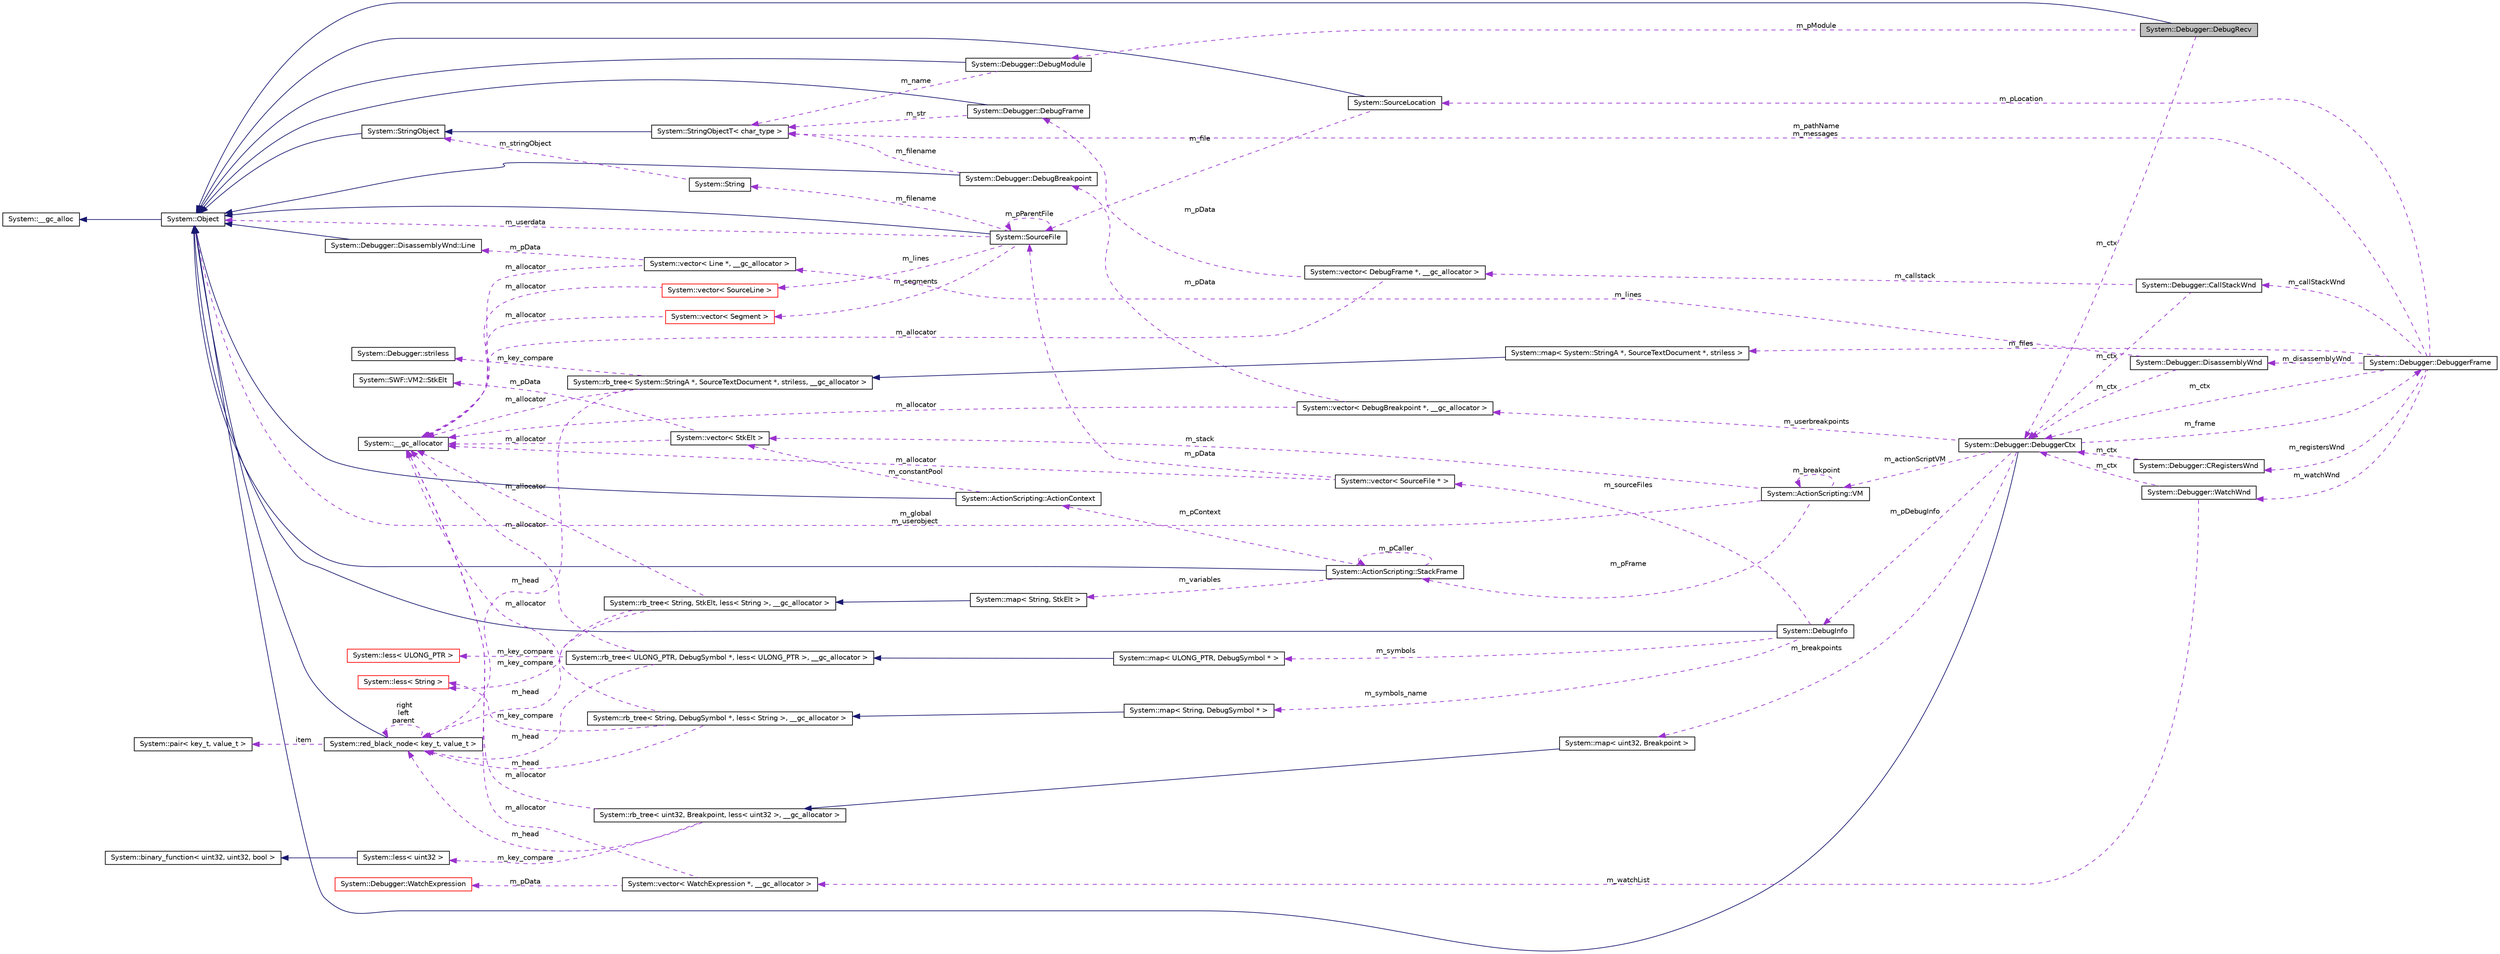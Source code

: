 digraph G
{
  edge [fontname="Helvetica",fontsize="10",labelfontname="Helvetica",labelfontsize="10"];
  node [fontname="Helvetica",fontsize="10",shape=record];
  rankdir="LR";
  Node1 [label="System::Debugger::DebugRecv",height=0.2,width=0.4,color="black", fillcolor="grey75", style="filled" fontcolor="black"];
  Node2 -> Node1 [dir="back",color="midnightblue",fontsize="10",style="solid",fontname="Helvetica"];
  Node2 [label="System::Object",height=0.2,width=0.4,color="black", fillcolor="white", style="filled",URL="$class_system_1_1_object.html"];
  Node3 -> Node2 [dir="back",color="midnightblue",fontsize="10",style="solid",fontname="Helvetica"];
  Node3 [label="System::__gc_alloc",height=0.2,width=0.4,color="black", fillcolor="white", style="filled",URL="$class_system_1_1____gc__alloc.html"];
  Node4 -> Node1 [dir="back",color="darkorchid3",fontsize="10",style="dashed",label=" m_pModule" ,fontname="Helvetica"];
  Node4 [label="System::Debugger::DebugModule",height=0.2,width=0.4,color="black", fillcolor="white", style="filled",URL="$class_system_1_1_debugger_1_1_debug_module.html"];
  Node2 -> Node4 [dir="back",color="midnightblue",fontsize="10",style="solid",fontname="Helvetica"];
  Node5 -> Node4 [dir="back",color="darkorchid3",fontsize="10",style="dashed",label=" m_name" ,fontname="Helvetica"];
  Node5 [label="System::StringObjectT\< char_type \>",height=0.2,width=0.4,color="black", fillcolor="white", style="filled",URL="$class_system_1_1_string_object_t.html"];
  Node6 -> Node5 [dir="back",color="midnightblue",fontsize="10",style="solid",fontname="Helvetica"];
  Node6 [label="System::StringObject",height=0.2,width=0.4,color="black", fillcolor="white", style="filled",URL="$class_system_1_1_string_object.html"];
  Node2 -> Node6 [dir="back",color="midnightblue",fontsize="10",style="solid",fontname="Helvetica"];
  Node7 -> Node1 [dir="back",color="darkorchid3",fontsize="10",style="dashed",label=" m_ctx" ,fontname="Helvetica"];
  Node7 [label="System::Debugger::DebuggerCtx",height=0.2,width=0.4,color="black", fillcolor="white", style="filled",URL="$class_system_1_1_debugger_1_1_debugger_ctx.html"];
  Node2 -> Node7 [dir="back",color="midnightblue",fontsize="10",style="solid",fontname="Helvetica"];
  Node8 -> Node7 [dir="back",color="darkorchid3",fontsize="10",style="dashed",label=" m_userbreakpoints" ,fontname="Helvetica"];
  Node8 [label="System::vector\< DebugBreakpoint *, __gc_allocator \>",height=0.2,width=0.4,color="black", fillcolor="white", style="filled",URL="$class_system_1_1vector.html"];
  Node9 -> Node8 [dir="back",color="darkorchid3",fontsize="10",style="dashed",label=" m_allocator" ,fontname="Helvetica"];
  Node9 [label="System::__gc_allocator",height=0.2,width=0.4,color="black", fillcolor="white", style="filled",URL="$class_system_1_1____gc__allocator.html"];
  Node10 -> Node8 [dir="back",color="darkorchid3",fontsize="10",style="dashed",label=" m_pData" ,fontname="Helvetica"];
  Node10 [label="System::Debugger::DebugBreakpoint",height=0.2,width=0.4,color="black", fillcolor="white", style="filled",URL="$class_system_1_1_debugger_1_1_debug_breakpoint.html"];
  Node2 -> Node10 [dir="back",color="midnightblue",fontsize="10",style="solid",fontname="Helvetica"];
  Node5 -> Node10 [dir="back",color="darkorchid3",fontsize="10",style="dashed",label=" m_filename" ,fontname="Helvetica"];
  Node11 -> Node7 [dir="back",color="darkorchid3",fontsize="10",style="dashed",label=" m_pDebugInfo" ,fontname="Helvetica"];
  Node11 [label="System::DebugInfo",height=0.2,width=0.4,color="black", fillcolor="white", style="filled",URL="$class_system_1_1_debug_info.html"];
  Node2 -> Node11 [dir="back",color="midnightblue",fontsize="10",style="solid",fontname="Helvetica"];
  Node12 -> Node11 [dir="back",color="darkorchid3",fontsize="10",style="dashed",label=" m_symbols_name" ,fontname="Helvetica"];
  Node12 [label="System::map\< String, DebugSymbol * \>",height=0.2,width=0.4,color="black", fillcolor="white", style="filled",URL="$class_system_1_1map.html"];
  Node13 -> Node12 [dir="back",color="midnightblue",fontsize="10",style="solid",fontname="Helvetica"];
  Node13 [label="System::rb_tree\< String, DebugSymbol *, less\< String \>, __gc_allocator \>",height=0.2,width=0.4,color="black", fillcolor="white", style="filled",URL="$class_system_1_1rb__tree.html"];
  Node9 -> Node13 [dir="back",color="darkorchid3",fontsize="10",style="dashed",label=" m_allocator" ,fontname="Helvetica"];
  Node14 -> Node13 [dir="back",color="darkorchid3",fontsize="10",style="dashed",label=" m_key_compare" ,fontname="Helvetica"];
  Node14 [label="System::less\< String \>",height=0.2,width=0.4,color="red", fillcolor="white", style="filled",URL="$class_system_1_1less_3_01_string_01_4.html"];
  Node15 -> Node13 [dir="back",color="darkorchid3",fontsize="10",style="dashed",label=" m_head" ,fontname="Helvetica"];
  Node15 [label="System::red_black_node\< key_t, value_t \>",height=0.2,width=0.4,color="black", fillcolor="white", style="filled",URL="$class_system_1_1red__black__node.html"];
  Node2 -> Node15 [dir="back",color="midnightblue",fontsize="10",style="solid",fontname="Helvetica"];
  Node15 -> Node15 [dir="back",color="darkorchid3",fontsize="10",style="dashed",label=" right\nleft\nparent" ,fontname="Helvetica"];
  Node16 -> Node15 [dir="back",color="darkorchid3",fontsize="10",style="dashed",label=" item" ,fontname="Helvetica"];
  Node16 [label="System::pair\< key_t, value_t \>",height=0.2,width=0.4,color="black", fillcolor="white", style="filled",URL="$class_system_1_1pair.html"];
  Node17 -> Node11 [dir="back",color="darkorchid3",fontsize="10",style="dashed",label=" m_symbols" ,fontname="Helvetica"];
  Node17 [label="System::map\< ULONG_PTR, DebugSymbol * \>",height=0.2,width=0.4,color="black", fillcolor="white", style="filled",URL="$class_system_1_1map.html"];
  Node18 -> Node17 [dir="back",color="midnightblue",fontsize="10",style="solid",fontname="Helvetica"];
  Node18 [label="System::rb_tree\< ULONG_PTR, DebugSymbol *, less\< ULONG_PTR \>, __gc_allocator \>",height=0.2,width=0.4,color="black", fillcolor="white", style="filled",URL="$class_system_1_1rb__tree.html"];
  Node9 -> Node18 [dir="back",color="darkorchid3",fontsize="10",style="dashed",label=" m_allocator" ,fontname="Helvetica"];
  Node19 -> Node18 [dir="back",color="darkorchid3",fontsize="10",style="dashed",label=" m_key_compare" ,fontname="Helvetica"];
  Node19 [label="System::less\< ULONG_PTR \>",height=0.2,width=0.4,color="red", fillcolor="white", style="filled",URL="$class_system_1_1less.html"];
  Node15 -> Node18 [dir="back",color="darkorchid3",fontsize="10",style="dashed",label=" m_head" ,fontname="Helvetica"];
  Node20 -> Node11 [dir="back",color="darkorchid3",fontsize="10",style="dashed",label=" m_sourceFiles" ,fontname="Helvetica"];
  Node20 [label="System::vector\< SourceFile * \>",height=0.2,width=0.4,color="black", fillcolor="white", style="filled",URL="$class_system_1_1vector.html"];
  Node21 -> Node20 [dir="back",color="darkorchid3",fontsize="10",style="dashed",label=" m_pData" ,fontname="Helvetica"];
  Node21 [label="System::SourceFile",height=0.2,width=0.4,color="black", fillcolor="white", style="filled",URL="$class_system_1_1_source_file.html"];
  Node2 -> Node21 [dir="back",color="midnightblue",fontsize="10",style="solid",fontname="Helvetica"];
  Node21 -> Node21 [dir="back",color="darkorchid3",fontsize="10",style="dashed",label=" m_pParentFile" ,fontname="Helvetica"];
  Node22 -> Node21 [dir="back",color="darkorchid3",fontsize="10",style="dashed",label=" m_segments" ,fontname="Helvetica"];
  Node22 [label="System::vector\< Segment \>",height=0.2,width=0.4,color="red", fillcolor="white", style="filled",URL="$class_system_1_1vector.html"];
  Node9 -> Node22 [dir="back",color="darkorchid3",fontsize="10",style="dashed",label=" m_allocator" ,fontname="Helvetica"];
  Node23 -> Node21 [dir="back",color="darkorchid3",fontsize="10",style="dashed",label=" m_lines" ,fontname="Helvetica"];
  Node23 [label="System::vector\< SourceLine \>",height=0.2,width=0.4,color="red", fillcolor="white", style="filled",URL="$class_system_1_1vector.html"];
  Node9 -> Node23 [dir="back",color="darkorchid3",fontsize="10",style="dashed",label=" m_allocator" ,fontname="Helvetica"];
  Node24 -> Node21 [dir="back",color="darkorchid3",fontsize="10",style="dashed",label=" m_filename" ,fontname="Helvetica"];
  Node24 [label="System::String",height=0.2,width=0.4,color="black", fillcolor="white", style="filled",URL="$class_system_1_1_string.html"];
  Node6 -> Node24 [dir="back",color="darkorchid3",fontsize="10",style="dashed",label=" m_stringObject" ,fontname="Helvetica"];
  Node2 -> Node21 [dir="back",color="darkorchid3",fontsize="10",style="dashed",label=" m_userdata" ,fontname="Helvetica"];
  Node9 -> Node20 [dir="back",color="darkorchid3",fontsize="10",style="dashed",label=" m_allocator" ,fontname="Helvetica"];
  Node25 -> Node7 [dir="back",color="darkorchid3",fontsize="10",style="dashed",label=" m_actionScriptVM" ,fontname="Helvetica"];
  Node25 [label="System::ActionScripting::VM",height=0.2,width=0.4,color="black", fillcolor="white", style="filled",URL="$class_system_1_1_action_scripting_1_1_v_m.html"];
  Node26 -> Node25 [dir="back",color="darkorchid3",fontsize="10",style="dashed",label=" m_stack" ,fontname="Helvetica"];
  Node26 [label="System::vector\< StkElt \>",height=0.2,width=0.4,color="black", fillcolor="white", style="filled",URL="$class_system_1_1vector.html"];
  Node9 -> Node26 [dir="back",color="darkorchid3",fontsize="10",style="dashed",label=" m_allocator" ,fontname="Helvetica"];
  Node27 -> Node26 [dir="back",color="darkorchid3",fontsize="10",style="dashed",label=" m_pData" ,fontname="Helvetica"];
  Node27 [label="System::SWF::VM2::StkElt",height=0.2,width=0.4,color="black", fillcolor="white", style="filled",URL="$class_system_1_1_s_w_f_1_1_v_m2_1_1_stk_elt.html"];
  Node25 -> Node25 [dir="back",color="darkorchid3",fontsize="10",style="dashed",label=" m_breakpoint" ,fontname="Helvetica"];
  Node28 -> Node25 [dir="back",color="darkorchid3",fontsize="10",style="dashed",label=" m_pFrame" ,fontname="Helvetica"];
  Node28 [label="System::ActionScripting::StackFrame",height=0.2,width=0.4,color="black", fillcolor="white", style="filled",URL="$class_system_1_1_action_scripting_1_1_stack_frame.html"];
  Node2 -> Node28 [dir="back",color="midnightblue",fontsize="10",style="solid",fontname="Helvetica"];
  Node29 -> Node28 [dir="back",color="darkorchid3",fontsize="10",style="dashed",label=" m_pContext" ,fontname="Helvetica"];
  Node29 [label="System::ActionScripting::ActionContext",height=0.2,width=0.4,color="black", fillcolor="white", style="filled",URL="$class_system_1_1_action_scripting_1_1_action_context.html"];
  Node2 -> Node29 [dir="back",color="midnightblue",fontsize="10",style="solid",fontname="Helvetica"];
  Node26 -> Node29 [dir="back",color="darkorchid3",fontsize="10",style="dashed",label=" m_constantPool" ,fontname="Helvetica"];
  Node30 -> Node28 [dir="back",color="darkorchid3",fontsize="10",style="dashed",label=" m_variables" ,fontname="Helvetica"];
  Node30 [label="System::map\< String, StkElt \>",height=0.2,width=0.4,color="black", fillcolor="white", style="filled",URL="$class_system_1_1map.html"];
  Node31 -> Node30 [dir="back",color="midnightblue",fontsize="10",style="solid",fontname="Helvetica"];
  Node31 [label="System::rb_tree\< String, StkElt, less\< String \>, __gc_allocator \>",height=0.2,width=0.4,color="black", fillcolor="white", style="filled",URL="$class_system_1_1rb__tree.html"];
  Node9 -> Node31 [dir="back",color="darkorchid3",fontsize="10",style="dashed",label=" m_allocator" ,fontname="Helvetica"];
  Node14 -> Node31 [dir="back",color="darkorchid3",fontsize="10",style="dashed",label=" m_key_compare" ,fontname="Helvetica"];
  Node15 -> Node31 [dir="back",color="darkorchid3",fontsize="10",style="dashed",label=" m_head" ,fontname="Helvetica"];
  Node28 -> Node28 [dir="back",color="darkorchid3",fontsize="10",style="dashed",label=" m_pCaller" ,fontname="Helvetica"];
  Node2 -> Node25 [dir="back",color="darkorchid3",fontsize="10",style="dashed",label=" m_global\nm_userobject" ,fontname="Helvetica"];
  Node32 -> Node7 [dir="back",color="darkorchid3",fontsize="10",style="dashed",label=" m_frame" ,fontname="Helvetica"];
  Node32 [label="System::Debugger::DebuggerFrame",height=0.2,width=0.4,color="black", fillcolor="white", style="filled",URL="$class_system_1_1_debugger_1_1_debugger_frame.html"];
  Node33 -> Node32 [dir="back",color="darkorchid3",fontsize="10",style="dashed",label=" m_disassemblyWnd" ,fontname="Helvetica"];
  Node33 [label="System::Debugger::DisassemblyWnd",height=0.2,width=0.4,color="black", fillcolor="white", style="filled",URL="$class_system_1_1_debugger_1_1_disassembly_wnd.html"];
  Node34 -> Node33 [dir="back",color="darkorchid3",fontsize="10",style="dashed",label=" m_lines" ,fontname="Helvetica"];
  Node34 [label="System::vector\< Line *, __gc_allocator \>",height=0.2,width=0.4,color="black", fillcolor="white", style="filled",URL="$class_system_1_1vector.html"];
  Node9 -> Node34 [dir="back",color="darkorchid3",fontsize="10",style="dashed",label=" m_allocator" ,fontname="Helvetica"];
  Node35 -> Node34 [dir="back",color="darkorchid3",fontsize="10",style="dashed",label=" m_pData" ,fontname="Helvetica"];
  Node35 [label="System::Debugger::DisassemblyWnd::Line",height=0.2,width=0.4,color="black", fillcolor="white", style="filled",URL="$class_system_1_1_debugger_1_1_disassembly_wnd_1_1_line.html"];
  Node2 -> Node35 [dir="back",color="midnightblue",fontsize="10",style="solid",fontname="Helvetica"];
  Node7 -> Node33 [dir="back",color="darkorchid3",fontsize="10",style="dashed",label=" m_ctx" ,fontname="Helvetica"];
  Node36 -> Node32 [dir="back",color="darkorchid3",fontsize="10",style="dashed",label=" m_pLocation" ,fontname="Helvetica"];
  Node36 [label="System::SourceLocation",height=0.2,width=0.4,color="black", fillcolor="white", style="filled",URL="$class_system_1_1_source_location.html"];
  Node2 -> Node36 [dir="back",color="midnightblue",fontsize="10",style="solid",fontname="Helvetica"];
  Node21 -> Node36 [dir="back",color="darkorchid3",fontsize="10",style="dashed",label=" m_file" ,fontname="Helvetica"];
  Node37 -> Node32 [dir="back",color="darkorchid3",fontsize="10",style="dashed",label=" m_files" ,fontname="Helvetica"];
  Node37 [label="System::map\< System::StringA *, SourceTextDocument *, striless \>",height=0.2,width=0.4,color="black", fillcolor="white", style="filled",URL="$class_system_1_1map.html"];
  Node38 -> Node37 [dir="back",color="midnightblue",fontsize="10",style="solid",fontname="Helvetica"];
  Node38 [label="System::rb_tree\< System::StringA *, SourceTextDocument *, striless, __gc_allocator \>",height=0.2,width=0.4,color="black", fillcolor="white", style="filled",URL="$class_system_1_1rb__tree.html"];
  Node39 -> Node38 [dir="back",color="darkorchid3",fontsize="10",style="dashed",label=" m_key_compare" ,fontname="Helvetica"];
  Node39 [label="System::Debugger::striless",height=0.2,width=0.4,color="black", fillcolor="white", style="filled",URL="$class_system_1_1_debugger_1_1striless.html"];
  Node9 -> Node38 [dir="back",color="darkorchid3",fontsize="10",style="dashed",label=" m_allocator" ,fontname="Helvetica"];
  Node15 -> Node38 [dir="back",color="darkorchid3",fontsize="10",style="dashed",label=" m_head" ,fontname="Helvetica"];
  Node40 -> Node32 [dir="back",color="darkorchid3",fontsize="10",style="dashed",label=" m_callStackWnd" ,fontname="Helvetica"];
  Node40 [label="System::Debugger::CallStackWnd",height=0.2,width=0.4,color="black", fillcolor="white", style="filled",URL="$class_system_1_1_debugger_1_1_call_stack_wnd.html"];
  Node41 -> Node40 [dir="back",color="darkorchid3",fontsize="10",style="dashed",label=" m_callstack" ,fontname="Helvetica"];
  Node41 [label="System::vector\< DebugFrame *, __gc_allocator \>",height=0.2,width=0.4,color="black", fillcolor="white", style="filled",URL="$class_system_1_1vector.html"];
  Node9 -> Node41 [dir="back",color="darkorchid3",fontsize="10",style="dashed",label=" m_allocator" ,fontname="Helvetica"];
  Node42 -> Node41 [dir="back",color="darkorchid3",fontsize="10",style="dashed",label=" m_pData" ,fontname="Helvetica"];
  Node42 [label="System::Debugger::DebugFrame",height=0.2,width=0.4,color="black", fillcolor="white", style="filled",URL="$class_system_1_1_debugger_1_1_debug_frame.html"];
  Node2 -> Node42 [dir="back",color="midnightblue",fontsize="10",style="solid",fontname="Helvetica"];
  Node5 -> Node42 [dir="back",color="darkorchid3",fontsize="10",style="dashed",label=" m_str" ,fontname="Helvetica"];
  Node7 -> Node40 [dir="back",color="darkorchid3",fontsize="10",style="dashed",label=" m_ctx" ,fontname="Helvetica"];
  Node43 -> Node32 [dir="back",color="darkorchid3",fontsize="10",style="dashed",label=" m_registersWnd" ,fontname="Helvetica"];
  Node43 [label="System::Debugger::CRegistersWnd",height=0.2,width=0.4,color="black", fillcolor="white", style="filled",URL="$class_system_1_1_debugger_1_1_c_registers_wnd.html"];
  Node7 -> Node43 [dir="back",color="darkorchid3",fontsize="10",style="dashed",label=" m_ctx" ,fontname="Helvetica"];
  Node7 -> Node32 [dir="back",color="darkorchid3",fontsize="10",style="dashed",label=" m_ctx" ,fontname="Helvetica"];
  Node44 -> Node32 [dir="back",color="darkorchid3",fontsize="10",style="dashed",label=" m_watchWnd" ,fontname="Helvetica"];
  Node44 [label="System::Debugger::WatchWnd",height=0.2,width=0.4,color="black", fillcolor="white", style="filled",URL="$class_system_1_1_debugger_1_1_watch_wnd.html"];
  Node45 -> Node44 [dir="back",color="darkorchid3",fontsize="10",style="dashed",label=" m_watchList" ,fontname="Helvetica"];
  Node45 [label="System::vector\< WatchExpression *, __gc_allocator \>",height=0.2,width=0.4,color="black", fillcolor="white", style="filled",URL="$class_system_1_1vector.html"];
  Node46 -> Node45 [dir="back",color="darkorchid3",fontsize="10",style="dashed",label=" m_pData" ,fontname="Helvetica"];
  Node46 [label="System::Debugger::WatchExpression",height=0.2,width=0.4,color="red", fillcolor="white", style="filled",URL="$class_system_1_1_debugger_1_1_watch_expression.html"];
  Node9 -> Node45 [dir="back",color="darkorchid3",fontsize="10",style="dashed",label=" m_allocator" ,fontname="Helvetica"];
  Node7 -> Node44 [dir="back",color="darkorchid3",fontsize="10",style="dashed",label=" m_ctx" ,fontname="Helvetica"];
  Node5 -> Node32 [dir="back",color="darkorchid3",fontsize="10",style="dashed",label=" m_pathName\nm_messages" ,fontname="Helvetica"];
  Node47 -> Node7 [dir="back",color="darkorchid3",fontsize="10",style="dashed",label=" m_breakpoints" ,fontname="Helvetica"];
  Node47 [label="System::map\< uint32, Breakpoint \>",height=0.2,width=0.4,color="black", fillcolor="white", style="filled",URL="$class_system_1_1map.html"];
  Node48 -> Node47 [dir="back",color="midnightblue",fontsize="10",style="solid",fontname="Helvetica"];
  Node48 [label="System::rb_tree\< uint32, Breakpoint, less\< uint32 \>, __gc_allocator \>",height=0.2,width=0.4,color="black", fillcolor="white", style="filled",URL="$class_system_1_1rb__tree.html"];
  Node9 -> Node48 [dir="back",color="darkorchid3",fontsize="10",style="dashed",label=" m_allocator" ,fontname="Helvetica"];
  Node49 -> Node48 [dir="back",color="darkorchid3",fontsize="10",style="dashed",label=" m_key_compare" ,fontname="Helvetica"];
  Node49 [label="System::less\< uint32 \>",height=0.2,width=0.4,color="black", fillcolor="white", style="filled",URL="$class_system_1_1less.html"];
  Node50 -> Node49 [dir="back",color="midnightblue",fontsize="10",style="solid",fontname="Helvetica"];
  Node50 [label="System::binary_function\< uint32, uint32, bool \>",height=0.2,width=0.4,color="black", fillcolor="white", style="filled",URL="$class_system_1_1binary__function.html"];
  Node15 -> Node48 [dir="back",color="darkorchid3",fontsize="10",style="dashed",label=" m_head" ,fontname="Helvetica"];
}
